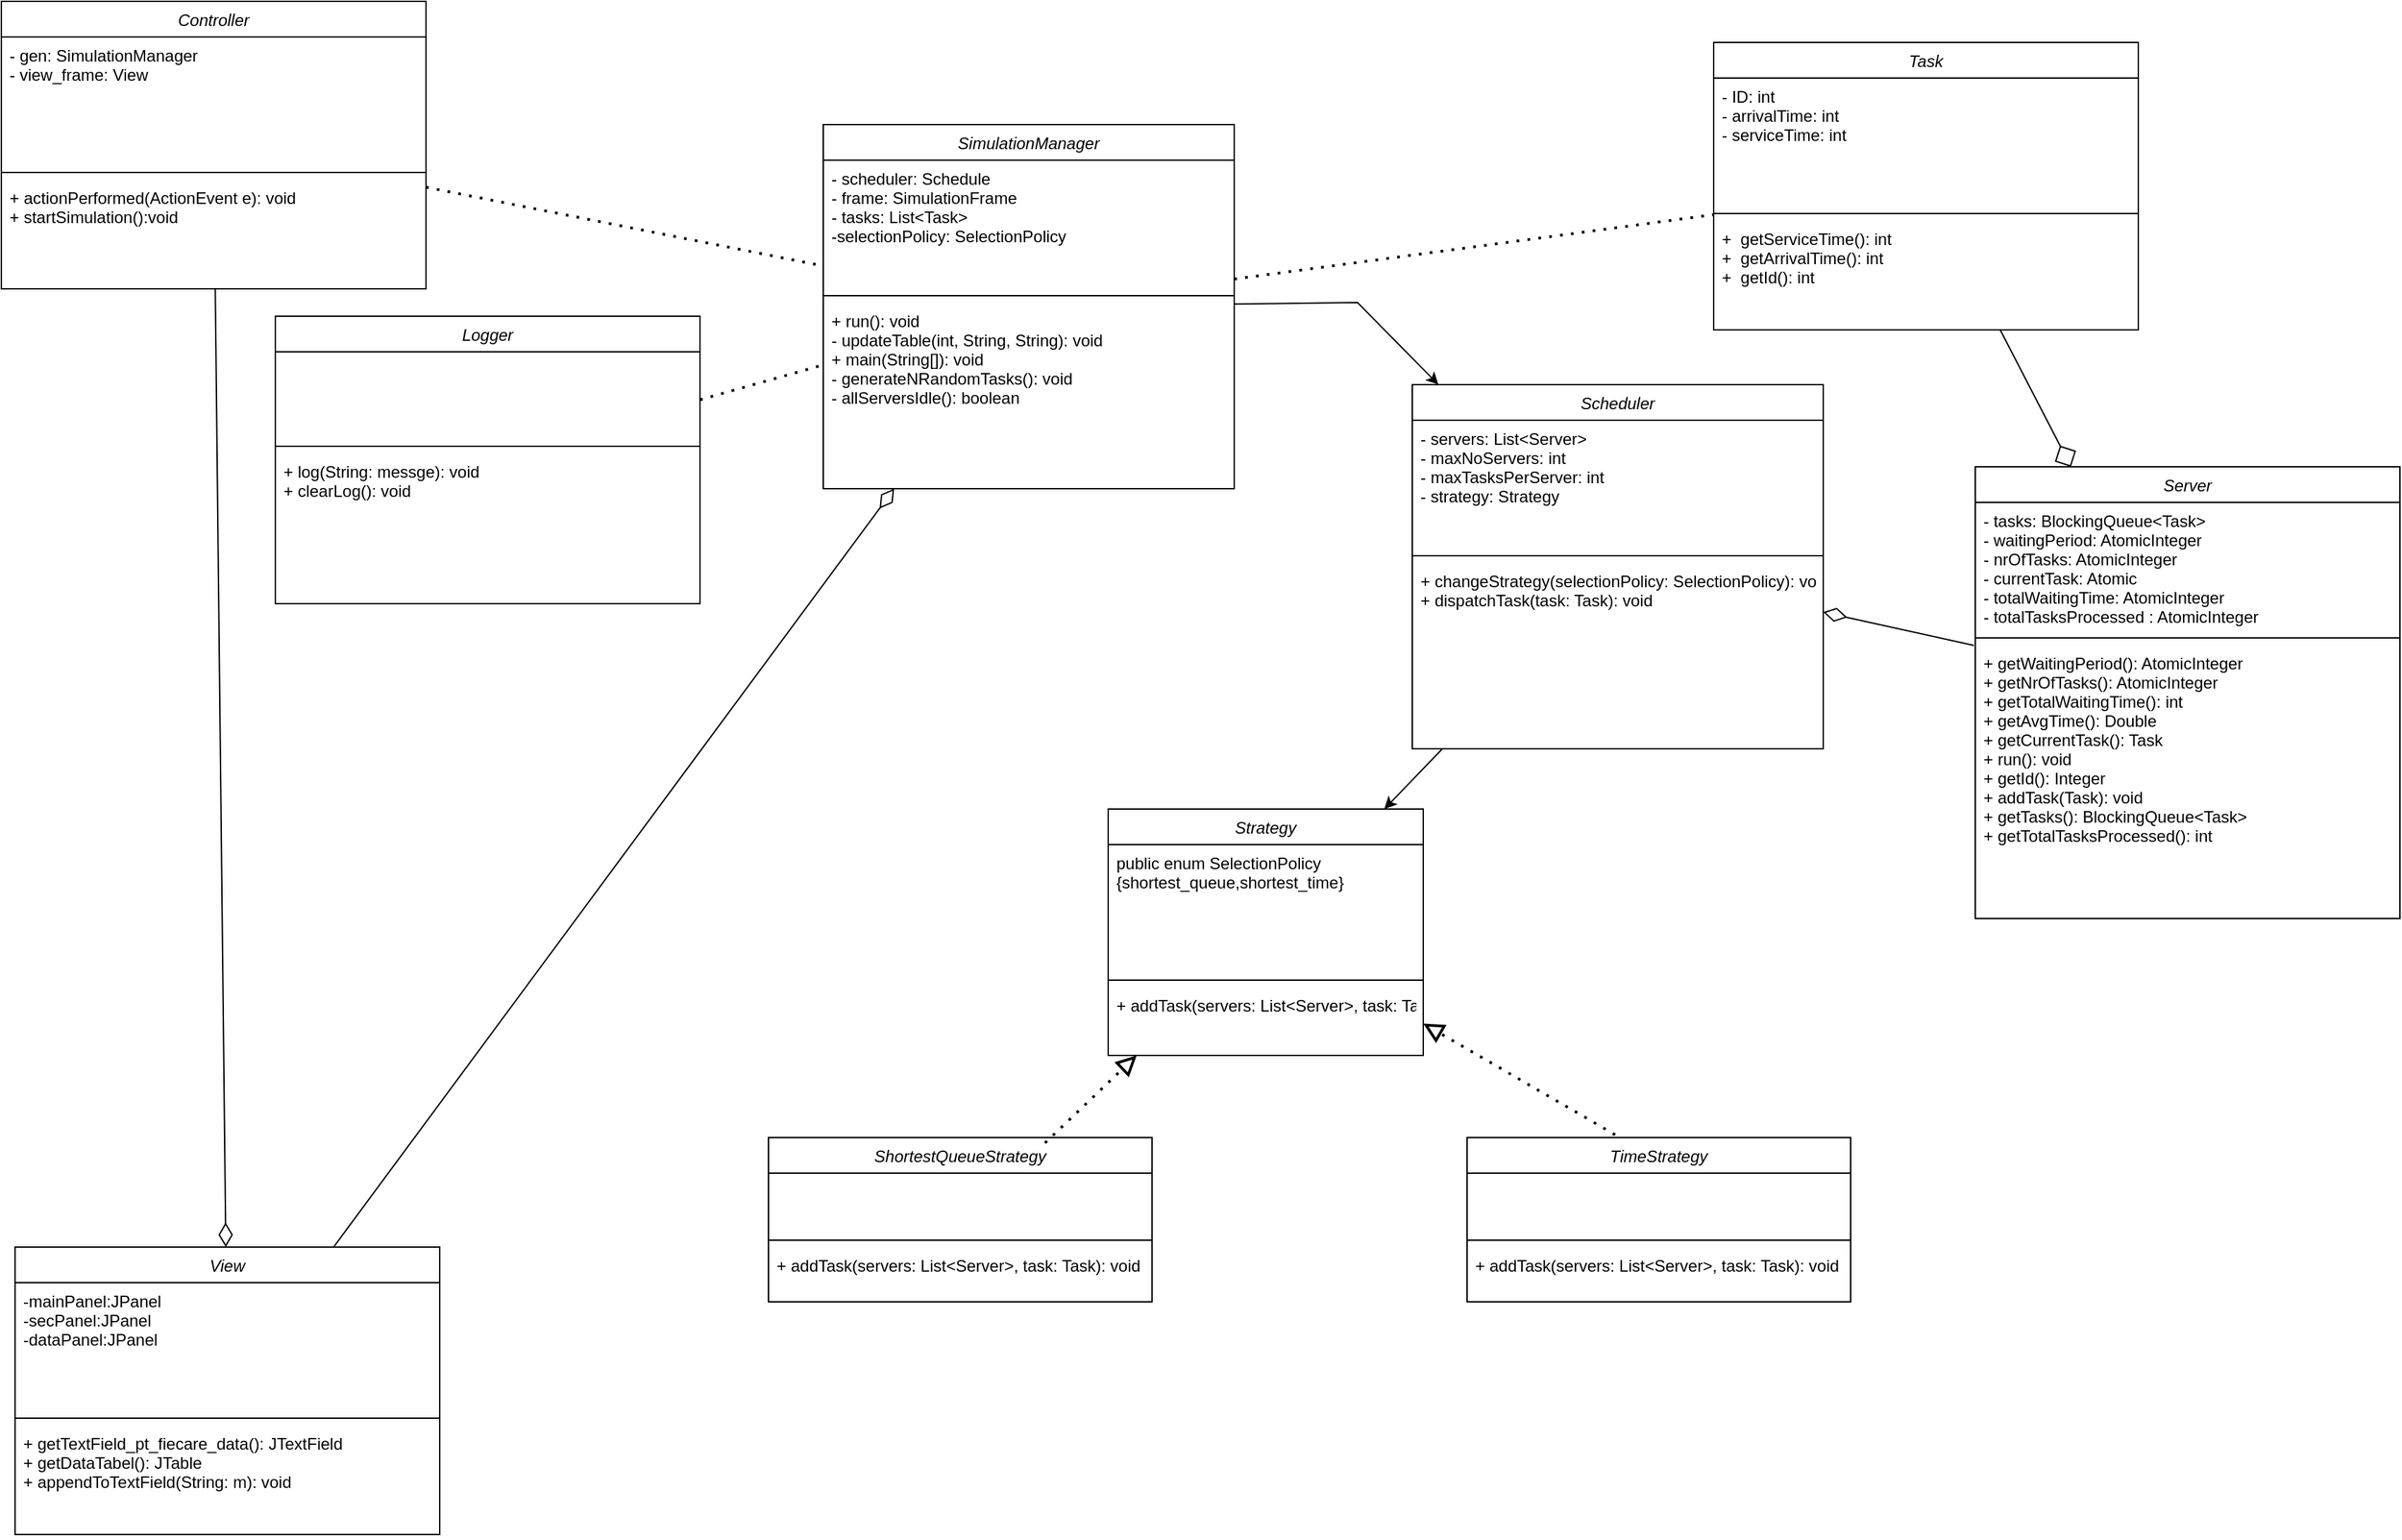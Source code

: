 <mxfile version="26.0.16">
  <diagram id="C5RBs43oDa-KdzZeNtuy" name="Page-1">
    <mxGraphModel dx="2876" dy="1206" grid="1" gridSize="10" guides="1" tooltips="1" connect="1" arrows="1" fold="1" page="1" pageScale="1" pageWidth="827" pageHeight="1169" math="0" shadow="0">
      <root>
        <mxCell id="WIyWlLk6GJQsqaUBKTNV-0" />
        <mxCell id="WIyWlLk6GJQsqaUBKTNV-1" parent="WIyWlLk6GJQsqaUBKTNV-0" />
        <mxCell id="zkfFHV4jXpPFQw0GAbJ--0" value="SimulationManager" style="swimlane;fontStyle=2;align=center;verticalAlign=top;childLayout=stackLayout;horizontal=1;startSize=26;horizontalStack=0;resizeParent=1;resizeLast=0;collapsible=1;marginBottom=0;rounded=0;shadow=0;strokeWidth=1;" parent="WIyWlLk6GJQsqaUBKTNV-1" vertex="1">
          <mxGeometry x="90" y="100" width="300" height="266" as="geometry">
            <mxRectangle x="230" y="140" width="160" height="26" as="alternateBounds" />
          </mxGeometry>
        </mxCell>
        <mxCell id="zkfFHV4jXpPFQw0GAbJ--1" value="- scheduler: Schedule&#xa;- frame: SimulationFrame&#xa;- tasks: List&lt;Task&gt;&#xa;-selectionPolicy: SelectionPolicy&#xa;" style="text;align=left;verticalAlign=top;spacingLeft=4;spacingRight=4;overflow=hidden;rotatable=0;points=[[0,0.5],[1,0.5]];portConstraint=eastwest;" parent="zkfFHV4jXpPFQw0GAbJ--0" vertex="1">
          <mxGeometry y="26" width="300" height="94" as="geometry" />
        </mxCell>
        <mxCell id="zkfFHV4jXpPFQw0GAbJ--4" value="" style="line;html=1;strokeWidth=1;align=left;verticalAlign=middle;spacingTop=-1;spacingLeft=3;spacingRight=3;rotatable=0;labelPosition=right;points=[];portConstraint=eastwest;" parent="zkfFHV4jXpPFQw0GAbJ--0" vertex="1">
          <mxGeometry y="120" width="300" height="10" as="geometry" />
        </mxCell>
        <mxCell id="zkfFHV4jXpPFQw0GAbJ--5" value="+ run(): void&#xa;- updateTable(int, String, String): void&#xa;+ main(String[]): void&#xa;- generateNRandomTasks(): void&#xa;- allServersIdle(): boolean" style="text;align=left;verticalAlign=top;spacingLeft=4;spacingRight=4;overflow=hidden;rotatable=0;points=[[0,0.5],[1,0.5]];portConstraint=eastwest;" parent="zkfFHV4jXpPFQw0GAbJ--0" vertex="1">
          <mxGeometry y="130" width="300" height="130" as="geometry" />
        </mxCell>
        <mxCell id="Vkex9OeiXIQ4qIdjyiqi-1" value="TimeStrategy" style="swimlane;fontStyle=2;align=center;verticalAlign=top;childLayout=stackLayout;horizontal=1;startSize=26;horizontalStack=0;resizeParent=1;resizeLast=0;collapsible=1;marginBottom=0;rounded=0;shadow=0;strokeWidth=1;" parent="WIyWlLk6GJQsqaUBKTNV-1" vertex="1">
          <mxGeometry x="560" y="840" width="280" height="120" as="geometry">
            <mxRectangle x="230" y="140" width="160" height="26" as="alternateBounds" />
          </mxGeometry>
        </mxCell>
        <mxCell id="Vkex9OeiXIQ4qIdjyiqi-2" value="&#xa;" style="text;align=left;verticalAlign=top;spacingLeft=4;spacingRight=4;overflow=hidden;rotatable=0;points=[[0,0.5],[1,0.5]];portConstraint=eastwest;" parent="Vkex9OeiXIQ4qIdjyiqi-1" vertex="1">
          <mxGeometry y="26" width="280" height="44" as="geometry" />
        </mxCell>
        <mxCell id="Vkex9OeiXIQ4qIdjyiqi-3" value="" style="line;html=1;strokeWidth=1;align=left;verticalAlign=middle;spacingTop=-1;spacingLeft=3;spacingRight=3;rotatable=0;labelPosition=right;points=[];portConstraint=eastwest;" parent="Vkex9OeiXIQ4qIdjyiqi-1" vertex="1">
          <mxGeometry y="70" width="280" height="10" as="geometry" />
        </mxCell>
        <mxCell id="Vkex9OeiXIQ4qIdjyiqi-4" value="+ addTask(servers: List&lt;Server&gt;, task: Task): void" style="text;align=left;verticalAlign=top;spacingLeft=4;spacingRight=4;overflow=hidden;rotatable=0;points=[[0,0.5],[1,0.5]];portConstraint=eastwest;" parent="Vkex9OeiXIQ4qIdjyiqi-1" vertex="1">
          <mxGeometry y="80" width="280" height="40" as="geometry" />
        </mxCell>
        <mxCell id="Vkex9OeiXIQ4qIdjyiqi-5" value="Strategy" style="swimlane;fontStyle=2;align=center;verticalAlign=top;childLayout=stackLayout;horizontal=1;startSize=26;horizontalStack=0;resizeParent=1;resizeLast=0;collapsible=1;marginBottom=0;rounded=0;shadow=0;strokeWidth=1;" parent="WIyWlLk6GJQsqaUBKTNV-1" vertex="1">
          <mxGeometry x="298" y="600" width="230" height="180" as="geometry">
            <mxRectangle x="230" y="140" width="160" height="26" as="alternateBounds" />
          </mxGeometry>
        </mxCell>
        <mxCell id="Vkex9OeiXIQ4qIdjyiqi-6" value="public enum SelectionPolicy&#xa;{shortest_queue,shortest_time}" style="text;align=left;verticalAlign=top;spacingLeft=4;spacingRight=4;overflow=hidden;rotatable=0;points=[[0,0.5],[1,0.5]];portConstraint=eastwest;" parent="Vkex9OeiXIQ4qIdjyiqi-5" vertex="1">
          <mxGeometry y="26" width="230" height="94" as="geometry" />
        </mxCell>
        <mxCell id="Vkex9OeiXIQ4qIdjyiqi-7" value="" style="line;html=1;strokeWidth=1;align=left;verticalAlign=middle;spacingTop=-1;spacingLeft=3;spacingRight=3;rotatable=0;labelPosition=right;points=[];portConstraint=eastwest;" parent="Vkex9OeiXIQ4qIdjyiqi-5" vertex="1">
          <mxGeometry y="120" width="230" height="10" as="geometry" />
        </mxCell>
        <mxCell id="Vkex9OeiXIQ4qIdjyiqi-8" value="+ addTask(servers: List&lt;Server&gt;, task: Task): void" style="text;align=left;verticalAlign=top;spacingLeft=4;spacingRight=4;overflow=hidden;rotatable=0;points=[[0,0.5],[1,0.5]];portConstraint=eastwest;" parent="Vkex9OeiXIQ4qIdjyiqi-5" vertex="1">
          <mxGeometry y="130" width="230" height="50" as="geometry" />
        </mxCell>
        <mxCell id="Vkex9OeiXIQ4qIdjyiqi-9" value="Scheduler&#xa;&#xa;&#xa;&#xa;&#xa;" style="swimlane;fontStyle=2;align=center;verticalAlign=top;childLayout=stackLayout;horizontal=1;startSize=26;horizontalStack=0;resizeParent=1;resizeLast=0;collapsible=1;marginBottom=0;rounded=0;shadow=0;strokeWidth=1;" parent="WIyWlLk6GJQsqaUBKTNV-1" vertex="1">
          <mxGeometry x="520" y="290" width="300" height="266" as="geometry">
            <mxRectangle x="230" y="140" width="160" height="26" as="alternateBounds" />
          </mxGeometry>
        </mxCell>
        <mxCell id="Vkex9OeiXIQ4qIdjyiqi-10" value="- servers: List&lt;Server&gt;&#xa;- maxNoServers: int&#xa;- maxTasksPerServer: int&#xa;- strategy: Strategy" style="text;align=left;verticalAlign=top;spacingLeft=4;spacingRight=4;overflow=hidden;rotatable=0;points=[[0,0.5],[1,0.5]];portConstraint=eastwest;" parent="Vkex9OeiXIQ4qIdjyiqi-9" vertex="1">
          <mxGeometry y="26" width="300" height="94" as="geometry" />
        </mxCell>
        <mxCell id="Vkex9OeiXIQ4qIdjyiqi-11" value="" style="line;html=1;strokeWidth=1;align=left;verticalAlign=middle;spacingTop=-1;spacingLeft=3;spacingRight=3;rotatable=0;labelPosition=right;points=[];portConstraint=eastwest;" parent="Vkex9OeiXIQ4qIdjyiqi-9" vertex="1">
          <mxGeometry y="120" width="300" height="10" as="geometry" />
        </mxCell>
        <mxCell id="Vkex9OeiXIQ4qIdjyiqi-12" value="+ changeStrategy(selectionPolicy: SelectionPolicy): void&#xa;+ dispatchTask(task: Task): void" style="text;align=left;verticalAlign=top;spacingLeft=4;spacingRight=4;overflow=hidden;rotatable=0;points=[[0,0.5],[1,0.5]];portConstraint=eastwest;" parent="Vkex9OeiXIQ4qIdjyiqi-9" vertex="1">
          <mxGeometry y="130" width="300" height="130" as="geometry" />
        </mxCell>
        <mxCell id="Vkex9OeiXIQ4qIdjyiqi-15" value="ShortestQueueStrategy" style="swimlane;fontStyle=2;align=center;verticalAlign=top;childLayout=stackLayout;horizontal=1;startSize=26;horizontalStack=0;resizeParent=1;resizeLast=0;collapsible=1;marginBottom=0;rounded=0;shadow=0;strokeWidth=1;" parent="WIyWlLk6GJQsqaUBKTNV-1" vertex="1">
          <mxGeometry x="50" y="840" width="280" height="120" as="geometry">
            <mxRectangle x="230" y="140" width="160" height="26" as="alternateBounds" />
          </mxGeometry>
        </mxCell>
        <mxCell id="Vkex9OeiXIQ4qIdjyiqi-16" value="&#xa;" style="text;align=left;verticalAlign=top;spacingLeft=4;spacingRight=4;overflow=hidden;rotatable=0;points=[[0,0.5],[1,0.5]];portConstraint=eastwest;" parent="Vkex9OeiXIQ4qIdjyiqi-15" vertex="1">
          <mxGeometry y="26" width="280" height="44" as="geometry" />
        </mxCell>
        <mxCell id="Vkex9OeiXIQ4qIdjyiqi-17" value="" style="line;html=1;strokeWidth=1;align=left;verticalAlign=middle;spacingTop=-1;spacingLeft=3;spacingRight=3;rotatable=0;labelPosition=right;points=[];portConstraint=eastwest;" parent="Vkex9OeiXIQ4qIdjyiqi-15" vertex="1">
          <mxGeometry y="70" width="280" height="10" as="geometry" />
        </mxCell>
        <mxCell id="Vkex9OeiXIQ4qIdjyiqi-18" value="+ addTask(servers: List&lt;Server&gt;, task: Task): void" style="text;align=left;verticalAlign=top;spacingLeft=4;spacingRight=4;overflow=hidden;rotatable=0;points=[[0,0.5],[1,0.5]];portConstraint=eastwest;" parent="Vkex9OeiXIQ4qIdjyiqi-15" vertex="1">
          <mxGeometry y="80" width="280" height="40" as="geometry" />
        </mxCell>
        <mxCell id="Vkex9OeiXIQ4qIdjyiqi-19" value="Task" style="swimlane;fontStyle=2;align=center;verticalAlign=top;childLayout=stackLayout;horizontal=1;startSize=26;horizontalStack=0;resizeParent=1;resizeLast=0;collapsible=1;marginBottom=0;rounded=0;shadow=0;strokeWidth=1;" parent="WIyWlLk6GJQsqaUBKTNV-1" vertex="1">
          <mxGeometry x="740" y="40" width="310" height="210" as="geometry">
            <mxRectangle x="230" y="140" width="160" height="26" as="alternateBounds" />
          </mxGeometry>
        </mxCell>
        <mxCell id="Vkex9OeiXIQ4qIdjyiqi-20" value="- ID: int&#xa;- arrivalTime: int&#xa;- serviceTime: int" style="text;align=left;verticalAlign=top;spacingLeft=4;spacingRight=4;overflow=hidden;rotatable=0;points=[[0,0.5],[1,0.5]];portConstraint=eastwest;" parent="Vkex9OeiXIQ4qIdjyiqi-19" vertex="1">
          <mxGeometry y="26" width="310" height="94" as="geometry" />
        </mxCell>
        <mxCell id="Vkex9OeiXIQ4qIdjyiqi-21" value="" style="line;html=1;strokeWidth=1;align=left;verticalAlign=middle;spacingTop=-1;spacingLeft=3;spacingRight=3;rotatable=0;labelPosition=right;points=[];portConstraint=eastwest;" parent="Vkex9OeiXIQ4qIdjyiqi-19" vertex="1">
          <mxGeometry y="120" width="310" height="10" as="geometry" />
        </mxCell>
        <mxCell id="Vkex9OeiXIQ4qIdjyiqi-22" value="+  getServiceTime(): int&#xa;+  getArrivalTime(): int&#xa;+  getId(): int&#xa;" style="text;align=left;verticalAlign=top;spacingLeft=4;spacingRight=4;overflow=hidden;rotatable=0;points=[[0,0.5],[1,0.5]];portConstraint=eastwest;" parent="Vkex9OeiXIQ4qIdjyiqi-19" vertex="1">
          <mxGeometry y="130" width="310" height="80" as="geometry" />
        </mxCell>
        <mxCell id="Vkex9OeiXIQ4qIdjyiqi-23" value="Server&#xa;" style="swimlane;fontStyle=2;align=center;verticalAlign=top;childLayout=stackLayout;horizontal=1;startSize=26;horizontalStack=0;resizeParent=1;resizeLast=0;collapsible=1;marginBottom=0;rounded=0;shadow=0;strokeWidth=1;" parent="WIyWlLk6GJQsqaUBKTNV-1" vertex="1">
          <mxGeometry x="931" y="350" width="310" height="330" as="geometry">
            <mxRectangle x="230" y="140" width="160" height="26" as="alternateBounds" />
          </mxGeometry>
        </mxCell>
        <mxCell id="Vkex9OeiXIQ4qIdjyiqi-24" value="- tasks: BlockingQueue&lt;Task&gt;&#xa;- waitingPeriod: AtomicInteger&#xa;- nrOfTasks: AtomicInteger&#xa;- currentTask: Atomic&#xa;- totalWaitingTime: AtomicInteger&#xa;- totalTasksProcessed : AtomicInteger" style="text;align=left;verticalAlign=top;spacingLeft=4;spacingRight=4;overflow=hidden;rotatable=0;points=[[0,0.5],[1,0.5]];portConstraint=eastwest;" parent="Vkex9OeiXIQ4qIdjyiqi-23" vertex="1">
          <mxGeometry y="26" width="310" height="94" as="geometry" />
        </mxCell>
        <mxCell id="Vkex9OeiXIQ4qIdjyiqi-25" value="" style="line;html=1;strokeWidth=1;align=left;verticalAlign=middle;spacingTop=-1;spacingLeft=3;spacingRight=3;rotatable=0;labelPosition=right;points=[];portConstraint=eastwest;" parent="Vkex9OeiXIQ4qIdjyiqi-23" vertex="1">
          <mxGeometry y="120" width="310" height="10" as="geometry" />
        </mxCell>
        <mxCell id="Vkex9OeiXIQ4qIdjyiqi-26" value="+ getWaitingPeriod(): AtomicInteger&#xa;+ getNrOfTasks(): AtomicInteger&#xa;+ getTotalWaitingTime(): int&#xa;+ getAvgTime(): Double&#xa;+ getCurrentTask(): Task&#xa;+ run(): void&#xa;+ getId(): Integer&#xa;+ addTask(Task): void&#xa;+ getTasks(): BlockingQueue&lt;Task&gt;&#xa;+ getTotalTasksProcessed(): int" style="text;align=left;verticalAlign=top;spacingLeft=4;spacingRight=4;overflow=hidden;rotatable=0;points=[[0,0.5],[1,0.5]];portConstraint=eastwest;" parent="Vkex9OeiXIQ4qIdjyiqi-23" vertex="1">
          <mxGeometry y="130" width="310" height="200" as="geometry" />
        </mxCell>
        <mxCell id="pZB_Ydj8sKg8JAIhZmVp-0" value="Logger" style="swimlane;fontStyle=2;align=center;verticalAlign=top;childLayout=stackLayout;horizontal=1;startSize=26;horizontalStack=0;resizeParent=1;resizeLast=0;collapsible=1;marginBottom=0;rounded=0;shadow=0;strokeWidth=1;" parent="WIyWlLk6GJQsqaUBKTNV-1" vertex="1">
          <mxGeometry x="-310" y="240" width="310" height="210" as="geometry">
            <mxRectangle x="230" y="140" width="160" height="26" as="alternateBounds" />
          </mxGeometry>
        </mxCell>
        <mxCell id="pZB_Ydj8sKg8JAIhZmVp-1" value=" &#xa;" style="text;align=left;verticalAlign=top;spacingLeft=4;spacingRight=4;overflow=hidden;rotatable=0;points=[[0,0.5],[1,0.5]];portConstraint=eastwest;" parent="pZB_Ydj8sKg8JAIhZmVp-0" vertex="1">
          <mxGeometry y="26" width="310" height="64" as="geometry" />
        </mxCell>
        <mxCell id="pZB_Ydj8sKg8JAIhZmVp-2" value="" style="line;html=1;strokeWidth=1;align=left;verticalAlign=middle;spacingTop=-1;spacingLeft=3;spacingRight=3;rotatable=0;labelPosition=right;points=[];portConstraint=eastwest;" parent="pZB_Ydj8sKg8JAIhZmVp-0" vertex="1">
          <mxGeometry y="90" width="310" height="10" as="geometry" />
        </mxCell>
        <mxCell id="pZB_Ydj8sKg8JAIhZmVp-3" value="+ log(String: messge): void&#xa;+ clearLog(): void" style="text;align=left;verticalAlign=top;spacingLeft=4;spacingRight=4;overflow=hidden;rotatable=0;points=[[0,0.5],[1,0.5]];portConstraint=eastwest;" parent="pZB_Ydj8sKg8JAIhZmVp-0" vertex="1">
          <mxGeometry y="100" width="310" height="80" as="geometry" />
        </mxCell>
        <mxCell id="pZB_Ydj8sKg8JAIhZmVp-6" value="Controller" style="swimlane;fontStyle=2;align=center;verticalAlign=top;childLayout=stackLayout;horizontal=1;startSize=26;horizontalStack=0;resizeParent=1;resizeLast=0;collapsible=1;marginBottom=0;rounded=0;shadow=0;strokeWidth=1;" parent="WIyWlLk6GJQsqaUBKTNV-1" vertex="1">
          <mxGeometry x="-510" y="10" width="310" height="210" as="geometry">
            <mxRectangle x="230" y="140" width="160" height="26" as="alternateBounds" />
          </mxGeometry>
        </mxCell>
        <mxCell id="pZB_Ydj8sKg8JAIhZmVp-7" value="- gen: SimulationManager&#xa;- view_frame: View&#xa;" style="text;align=left;verticalAlign=top;spacingLeft=4;spacingRight=4;overflow=hidden;rotatable=0;points=[[0,0.5],[1,0.5]];portConstraint=eastwest;" parent="pZB_Ydj8sKg8JAIhZmVp-6" vertex="1">
          <mxGeometry y="26" width="310" height="94" as="geometry" />
        </mxCell>
        <mxCell id="pZB_Ydj8sKg8JAIhZmVp-8" value="" style="line;html=1;strokeWidth=1;align=left;verticalAlign=middle;spacingTop=-1;spacingLeft=3;spacingRight=3;rotatable=0;labelPosition=right;points=[];portConstraint=eastwest;" parent="pZB_Ydj8sKg8JAIhZmVp-6" vertex="1">
          <mxGeometry y="120" width="310" height="10" as="geometry" />
        </mxCell>
        <mxCell id="pZB_Ydj8sKg8JAIhZmVp-9" value="+ actionPerformed(ActionEvent e): void&#xa;+ startSimulation():void&#xa;" style="text;align=left;verticalAlign=top;spacingLeft=4;spacingRight=4;overflow=hidden;rotatable=0;points=[[0,0.5],[1,0.5]];portConstraint=eastwest;" parent="pZB_Ydj8sKg8JAIhZmVp-6" vertex="1">
          <mxGeometry y="130" width="310" height="80" as="geometry" />
        </mxCell>
        <mxCell id="pZB_Ydj8sKg8JAIhZmVp-10" value="View" style="swimlane;fontStyle=2;align=center;verticalAlign=top;childLayout=stackLayout;horizontal=1;startSize=26;horizontalStack=0;resizeParent=1;resizeLast=0;collapsible=1;marginBottom=0;rounded=0;shadow=0;strokeWidth=1;" parent="WIyWlLk6GJQsqaUBKTNV-1" vertex="1">
          <mxGeometry x="-500" y="920" width="310" height="210" as="geometry">
            <mxRectangle x="230" y="140" width="160" height="26" as="alternateBounds" />
          </mxGeometry>
        </mxCell>
        <mxCell id="pZB_Ydj8sKg8JAIhZmVp-11" value="-mainPanel:JPanel&#xa;-secPanel:JPanel&#xa;-dataPanel:JPanel" style="text;align=left;verticalAlign=top;spacingLeft=4;spacingRight=4;overflow=hidden;rotatable=0;points=[[0,0.5],[1,0.5]];portConstraint=eastwest;" parent="pZB_Ydj8sKg8JAIhZmVp-10" vertex="1">
          <mxGeometry y="26" width="310" height="94" as="geometry" />
        </mxCell>
        <mxCell id="pZB_Ydj8sKg8JAIhZmVp-12" value="" style="line;html=1;strokeWidth=1;align=left;verticalAlign=middle;spacingTop=-1;spacingLeft=3;spacingRight=3;rotatable=0;labelPosition=right;points=[];portConstraint=eastwest;" parent="pZB_Ydj8sKg8JAIhZmVp-10" vertex="1">
          <mxGeometry y="120" width="310" height="10" as="geometry" />
        </mxCell>
        <mxCell id="pZB_Ydj8sKg8JAIhZmVp-13" value="+ getTextField_pt_fiecare_data(): JTextField&#xa;+ getDataTabel(): JTable&#xa;+ appendToTextField(String: m): void" style="text;align=left;verticalAlign=top;spacingLeft=4;spacingRight=4;overflow=hidden;rotatable=0;points=[[0,0.5],[1,0.5]];portConstraint=eastwest;" parent="pZB_Ydj8sKg8JAIhZmVp-10" vertex="1">
          <mxGeometry y="130" width="310" height="80" as="geometry" />
        </mxCell>
        <mxCell id="pZB_Ydj8sKg8JAIhZmVp-16" value="" style="endArrow=block;dashed=1;html=1;dashPattern=1 3;strokeWidth=2;rounded=0;exitX=0.386;exitY=-0.017;exitDx=0;exitDy=0;exitPerimeter=0;endFill=0;endSize=10;" parent="WIyWlLk6GJQsqaUBKTNV-1" source="Vkex9OeiXIQ4qIdjyiqi-1" target="Vkex9OeiXIQ4qIdjyiqi-5" edge="1">
          <mxGeometry width="50" height="50" relative="1" as="geometry">
            <mxPoint x="430" y="640" as="sourcePoint" />
            <mxPoint x="480" y="590" as="targetPoint" />
          </mxGeometry>
        </mxCell>
        <mxCell id="pZB_Ydj8sKg8JAIhZmVp-19" value="" style="endArrow=classic;html=1;rounded=0;" parent="WIyWlLk6GJQsqaUBKTNV-1" source="zkfFHV4jXpPFQw0GAbJ--0" target="Vkex9OeiXIQ4qIdjyiqi-9" edge="1">
          <mxGeometry width="50" height="50" relative="1" as="geometry">
            <mxPoint x="440" y="250" as="sourcePoint" />
            <mxPoint x="490" y="200" as="targetPoint" />
            <Array as="points">
              <mxPoint x="480" y="230" />
            </Array>
          </mxGeometry>
        </mxCell>
        <mxCell id="pZB_Ydj8sKg8JAIhZmVp-23" value="" style="endArrow=block;dashed=1;html=1;dashPattern=1 3;strokeWidth=2;rounded=0;exitX=0.721;exitY=0.033;exitDx=0;exitDy=0;exitPerimeter=0;endFill=0;endSize=10;" parent="WIyWlLk6GJQsqaUBKTNV-1" source="Vkex9OeiXIQ4qIdjyiqi-15" target="Vkex9OeiXIQ4qIdjyiqi-5" edge="1">
          <mxGeometry width="50" height="50" relative="1" as="geometry">
            <mxPoint x="270" y="620" as="sourcePoint" />
            <mxPoint x="320" y="570" as="targetPoint" />
          </mxGeometry>
        </mxCell>
        <mxCell id="pZB_Ydj8sKg8JAIhZmVp-24" value="" style="endArrow=classic;html=1;rounded=0;" parent="WIyWlLk6GJQsqaUBKTNV-1" source="Vkex9OeiXIQ4qIdjyiqi-9" target="Vkex9OeiXIQ4qIdjyiqi-5" edge="1">
          <mxGeometry width="50" height="50" relative="1" as="geometry">
            <mxPoint x="620" y="460" as="sourcePoint" />
            <mxPoint x="670" y="410" as="targetPoint" />
          </mxGeometry>
        </mxCell>
        <mxCell id="pZB_Ydj8sKg8JAIhZmVp-25" value="" style="endArrow=diamond;html=1;rounded=0;endFill=0;endSize=15;" parent="WIyWlLk6GJQsqaUBKTNV-1" source="Vkex9OeiXIQ4qIdjyiqi-19" target="Vkex9OeiXIQ4qIdjyiqi-23" edge="1">
          <mxGeometry width="50" height="50" relative="1" as="geometry">
            <mxPoint x="1000" y="520" as="sourcePoint" />
            <mxPoint x="1050" y="470" as="targetPoint" />
          </mxGeometry>
        </mxCell>
        <mxCell id="pZB_Ydj8sKg8JAIhZmVp-27" value="" style="endArrow=none;dashed=1;html=1;dashPattern=1 3;strokeWidth=2;rounded=0;" parent="WIyWlLk6GJQsqaUBKTNV-1" source="pZB_Ydj8sKg8JAIhZmVp-0" target="zkfFHV4jXpPFQw0GAbJ--0" edge="1">
          <mxGeometry width="50" height="50" relative="1" as="geometry">
            <mxPoint x="120" y="460" as="sourcePoint" />
            <mxPoint x="170" y="410" as="targetPoint" />
          </mxGeometry>
        </mxCell>
        <mxCell id="pZB_Ydj8sKg8JAIhZmVp-29" value="" style="endArrow=diamondThin;html=1;rounded=0;endFill=0;startArrow=none;startFill=0;endSize=15;startSize=15;" parent="WIyWlLk6GJQsqaUBKTNV-1" source="pZB_Ydj8sKg8JAIhZmVp-6" target="pZB_Ydj8sKg8JAIhZmVp-10" edge="1">
          <mxGeometry width="50" height="50" relative="1" as="geometry">
            <mxPoint x="750" y="920" as="sourcePoint" />
            <mxPoint x="800" y="870" as="targetPoint" />
          </mxGeometry>
        </mxCell>
        <mxCell id="pZB_Ydj8sKg8JAIhZmVp-30" value="" style="endArrow=diamondThin;html=1;rounded=0;endFill=0;endSize=15;" parent="WIyWlLk6GJQsqaUBKTNV-1" source="pZB_Ydj8sKg8JAIhZmVp-10" target="zkfFHV4jXpPFQw0GAbJ--0" edge="1">
          <mxGeometry width="50" height="50" relative="1" as="geometry">
            <mxPoint x="-10" y="640" as="sourcePoint" />
            <mxPoint x="40" y="590" as="targetPoint" />
          </mxGeometry>
        </mxCell>
        <mxCell id="pZB_Ydj8sKg8JAIhZmVp-32" value="" style="endArrow=none;dashed=1;html=1;dashPattern=1 3;strokeWidth=2;rounded=0;" parent="WIyWlLk6GJQsqaUBKTNV-1" source="zkfFHV4jXpPFQw0GAbJ--0" target="Vkex9OeiXIQ4qIdjyiqi-19" edge="1">
          <mxGeometry width="50" height="50" relative="1" as="geometry">
            <mxPoint x="440" y="370" as="sourcePoint" />
            <mxPoint x="490" y="320" as="targetPoint" />
          </mxGeometry>
        </mxCell>
        <mxCell id="pZB_Ydj8sKg8JAIhZmVp-33" value="" style="endArrow=none;dashed=1;html=1;dashPattern=1 3;strokeWidth=2;rounded=0;" parent="WIyWlLk6GJQsqaUBKTNV-1" source="pZB_Ydj8sKg8JAIhZmVp-6" target="zkfFHV4jXpPFQw0GAbJ--0" edge="1">
          <mxGeometry width="50" height="50" relative="1" as="geometry">
            <mxPoint x="170" y="550" as="sourcePoint" />
            <mxPoint x="220" y="500" as="targetPoint" />
          </mxGeometry>
        </mxCell>
        <mxCell id="pZB_Ydj8sKg8JAIhZmVp-34" value="" style="endArrow=diamondThin;html=1;rounded=0;endFill=0;endSize=15;sourcePerimeterSpacing=1;" parent="WIyWlLk6GJQsqaUBKTNV-1" source="Vkex9OeiXIQ4qIdjyiqi-23" target="Vkex9OeiXIQ4qIdjyiqi-9" edge="1">
          <mxGeometry width="50" height="50" relative="1" as="geometry">
            <mxPoint x="900" y="450" as="sourcePoint" />
            <mxPoint x="850" y="500" as="targetPoint" />
          </mxGeometry>
        </mxCell>
      </root>
    </mxGraphModel>
  </diagram>
</mxfile>
